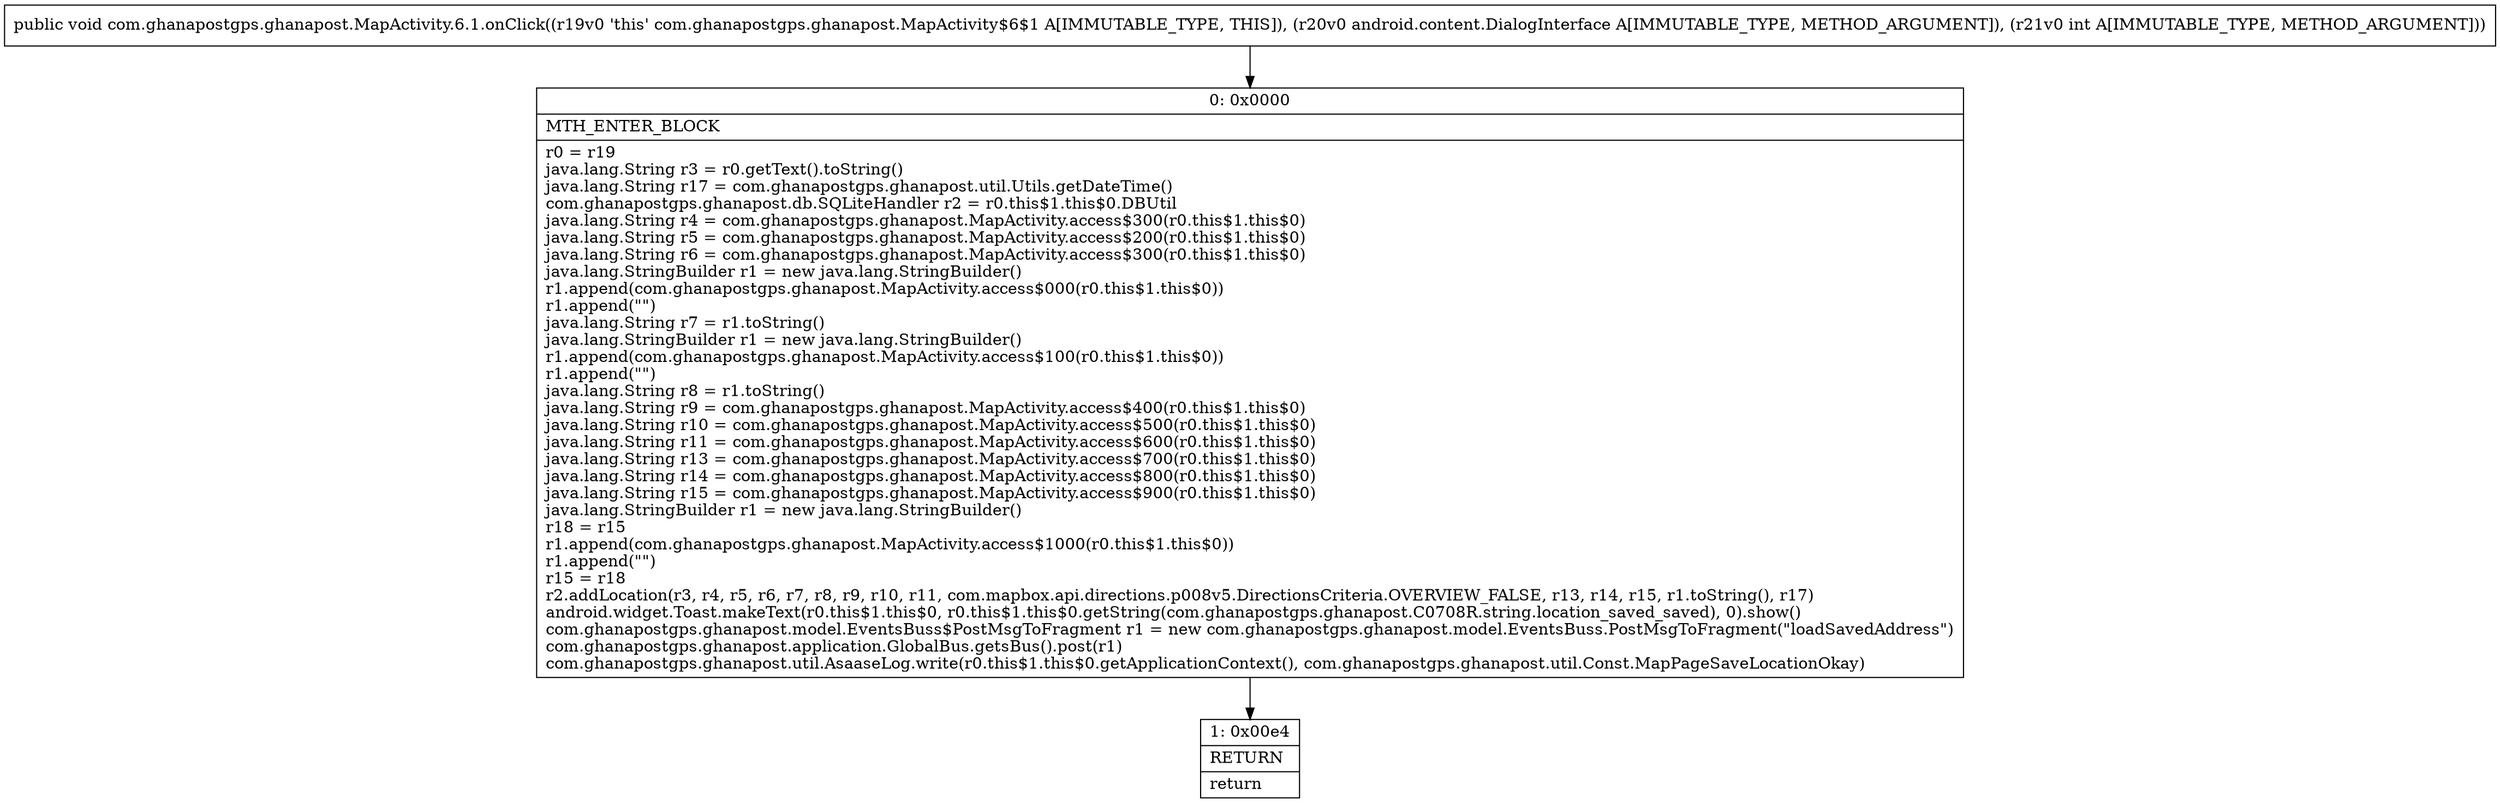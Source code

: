 digraph "CFG forcom.ghanapostgps.ghanapost.MapActivity.6.1.onClick(Landroid\/content\/DialogInterface;I)V" {
Node_0 [shape=record,label="{0\:\ 0x0000|MTH_ENTER_BLOCK\l|r0 = r19\ljava.lang.String r3 = r0.getText().toString()\ljava.lang.String r17 = com.ghanapostgps.ghanapost.util.Utils.getDateTime()\lcom.ghanapostgps.ghanapost.db.SQLiteHandler r2 = r0.this$1.this$0.DBUtil\ljava.lang.String r4 = com.ghanapostgps.ghanapost.MapActivity.access$300(r0.this$1.this$0)\ljava.lang.String r5 = com.ghanapostgps.ghanapost.MapActivity.access$200(r0.this$1.this$0)\ljava.lang.String r6 = com.ghanapostgps.ghanapost.MapActivity.access$300(r0.this$1.this$0)\ljava.lang.StringBuilder r1 = new java.lang.StringBuilder()\lr1.append(com.ghanapostgps.ghanapost.MapActivity.access$000(r0.this$1.this$0))\lr1.append(\"\")\ljava.lang.String r7 = r1.toString()\ljava.lang.StringBuilder r1 = new java.lang.StringBuilder()\lr1.append(com.ghanapostgps.ghanapost.MapActivity.access$100(r0.this$1.this$0))\lr1.append(\"\")\ljava.lang.String r8 = r1.toString()\ljava.lang.String r9 = com.ghanapostgps.ghanapost.MapActivity.access$400(r0.this$1.this$0)\ljava.lang.String r10 = com.ghanapostgps.ghanapost.MapActivity.access$500(r0.this$1.this$0)\ljava.lang.String r11 = com.ghanapostgps.ghanapost.MapActivity.access$600(r0.this$1.this$0)\ljava.lang.String r13 = com.ghanapostgps.ghanapost.MapActivity.access$700(r0.this$1.this$0)\ljava.lang.String r14 = com.ghanapostgps.ghanapost.MapActivity.access$800(r0.this$1.this$0)\ljava.lang.String r15 = com.ghanapostgps.ghanapost.MapActivity.access$900(r0.this$1.this$0)\ljava.lang.StringBuilder r1 = new java.lang.StringBuilder()\lr18 = r15\lr1.append(com.ghanapostgps.ghanapost.MapActivity.access$1000(r0.this$1.this$0))\lr1.append(\"\")\lr15 = r18\lr2.addLocation(r3, r4, r5, r6, r7, r8, r9, r10, r11, com.mapbox.api.directions.p008v5.DirectionsCriteria.OVERVIEW_FALSE, r13, r14, r15, r1.toString(), r17)\landroid.widget.Toast.makeText(r0.this$1.this$0, r0.this$1.this$0.getString(com.ghanapostgps.ghanapost.C0708R.string.location_saved_saved), 0).show()\lcom.ghanapostgps.ghanapost.model.EventsBuss$PostMsgToFragment r1 = new com.ghanapostgps.ghanapost.model.EventsBuss.PostMsgToFragment(\"loadSavedAddress\")\lcom.ghanapostgps.ghanapost.application.GlobalBus.getsBus().post(r1)\lcom.ghanapostgps.ghanapost.util.AsaaseLog.write(r0.this$1.this$0.getApplicationContext(), com.ghanapostgps.ghanapost.util.Const.MapPageSaveLocationOkay)\l}"];
Node_1 [shape=record,label="{1\:\ 0x00e4|RETURN\l|return\l}"];
MethodNode[shape=record,label="{public void com.ghanapostgps.ghanapost.MapActivity.6.1.onClick((r19v0 'this' com.ghanapostgps.ghanapost.MapActivity$6$1 A[IMMUTABLE_TYPE, THIS]), (r20v0 android.content.DialogInterface A[IMMUTABLE_TYPE, METHOD_ARGUMENT]), (r21v0 int A[IMMUTABLE_TYPE, METHOD_ARGUMENT])) }"];
MethodNode -> Node_0;
Node_0 -> Node_1;
}


